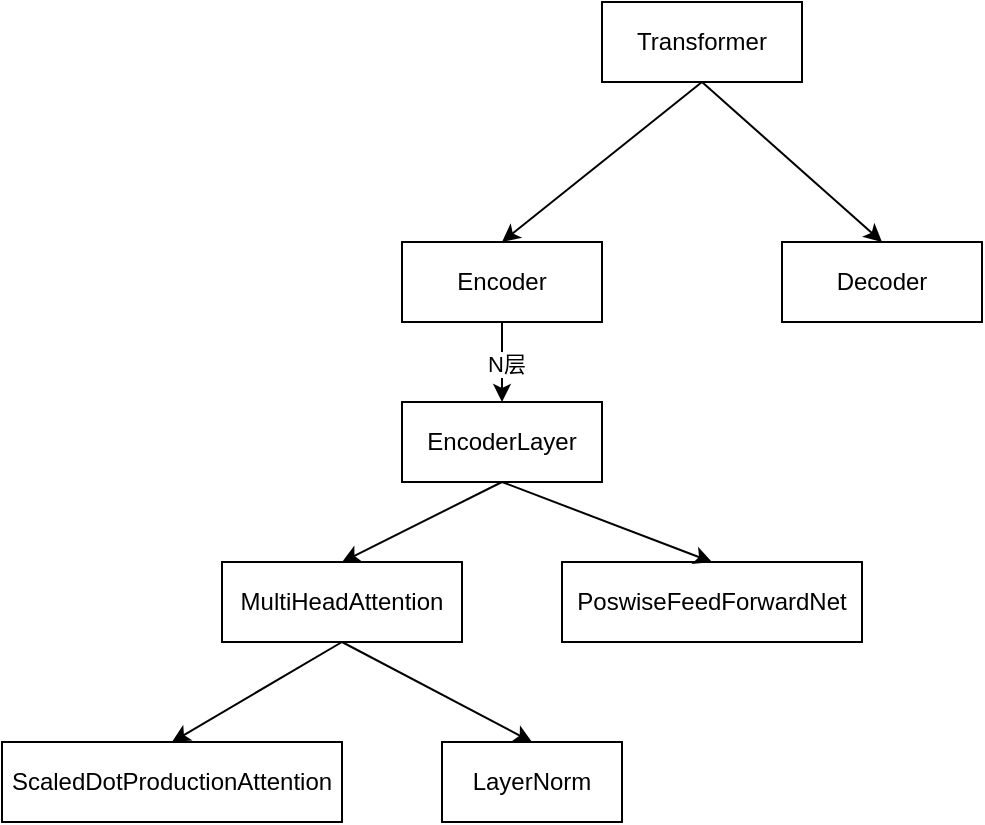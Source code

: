 <mxfile>
    <diagram id="X0fc3goPPjrZNL-eT2hu" name="Page-1">
        <mxGraphModel dx="1949" dy="618" grid="1" gridSize="10" guides="1" tooltips="1" connect="1" arrows="1" fold="1" page="1" pageScale="1" pageWidth="827" pageHeight="1169" math="0" shadow="0">
            <root>
                <mxCell id="0"/>
                <mxCell id="1" parent="0"/>
                <mxCell id="5" style="edgeStyle=none;html=1;exitX=0.5;exitY=1;exitDx=0;exitDy=0;entryX=0.5;entryY=0;entryDx=0;entryDy=0;" edge="1" parent="1" source="2" target="3">
                    <mxGeometry relative="1" as="geometry"/>
                </mxCell>
                <mxCell id="11" value="N层" style="edgeLabel;html=1;align=center;verticalAlign=middle;resizable=0;points=[];" vertex="1" connectable="0" parent="5">
                    <mxGeometry x="0.05" y="2" relative="1" as="geometry">
                        <mxPoint as="offset"/>
                    </mxGeometry>
                </mxCell>
                <mxCell id="2" value="Encoder" style="rounded=0;whiteSpace=wrap;html=1;" vertex="1" parent="1">
                    <mxGeometry x="100" y="200" width="100" height="40" as="geometry"/>
                </mxCell>
                <mxCell id="3" value="EncoderLayer" style="rounded=0;whiteSpace=wrap;html=1;" vertex="1" parent="1">
                    <mxGeometry x="100" y="280" width="100" height="40" as="geometry"/>
                </mxCell>
                <mxCell id="6" value="Transformer" style="rounded=0;whiteSpace=wrap;html=1;" vertex="1" parent="1">
                    <mxGeometry x="200" y="80" width="100" height="40" as="geometry"/>
                </mxCell>
                <mxCell id="7" style="edgeStyle=none;html=1;exitX=0.5;exitY=1;exitDx=0;exitDy=0;entryX=0.5;entryY=0;entryDx=0;entryDy=0;" edge="1" parent="1" source="6" target="2">
                    <mxGeometry relative="1" as="geometry">
                        <mxPoint x="160" y="250" as="sourcePoint"/>
                        <mxPoint x="160" y="290" as="targetPoint"/>
                    </mxGeometry>
                </mxCell>
                <mxCell id="8" value="Decoder" style="rounded=0;whiteSpace=wrap;html=1;" vertex="1" parent="1">
                    <mxGeometry x="290" y="200" width="100" height="40" as="geometry"/>
                </mxCell>
                <mxCell id="9" style="edgeStyle=none;html=1;exitX=0.5;exitY=1;exitDx=0;exitDy=0;entryX=0.5;entryY=0;entryDx=0;entryDy=0;" edge="1" parent="1" source="6" target="8">
                    <mxGeometry relative="1" as="geometry">
                        <mxPoint x="260" y="130" as="sourcePoint"/>
                        <mxPoint x="160" y="210" as="targetPoint"/>
                    </mxGeometry>
                </mxCell>
                <mxCell id="10" value="MultiHeadAttention" style="rounded=0;whiteSpace=wrap;html=1;" vertex="1" parent="1">
                    <mxGeometry x="10" y="360" width="120" height="40" as="geometry"/>
                </mxCell>
                <mxCell id="13" value="PoswiseFeedForwardNet" style="rounded=0;whiteSpace=wrap;html=1;" vertex="1" parent="1">
                    <mxGeometry x="180" y="360" width="150" height="40" as="geometry"/>
                </mxCell>
                <mxCell id="14" style="edgeStyle=none;html=1;exitX=0.5;exitY=1;exitDx=0;exitDy=0;entryX=0.5;entryY=0;entryDx=0;entryDy=0;" edge="1" parent="1" source="3" target="10">
                    <mxGeometry relative="1" as="geometry">
                        <mxPoint x="260" y="130" as="sourcePoint"/>
                        <mxPoint x="160" y="210" as="targetPoint"/>
                    </mxGeometry>
                </mxCell>
                <mxCell id="15" style="edgeStyle=none;html=1;exitX=0.5;exitY=1;exitDx=0;exitDy=0;entryX=0.5;entryY=0;entryDx=0;entryDy=0;" edge="1" parent="1" source="3" target="13">
                    <mxGeometry relative="1" as="geometry">
                        <mxPoint x="160" y="330" as="sourcePoint"/>
                        <mxPoint x="90" y="370" as="targetPoint"/>
                    </mxGeometry>
                </mxCell>
                <mxCell id="16" value="ScaledDotProductionAttention" style="rounded=0;whiteSpace=wrap;html=1;" vertex="1" parent="1">
                    <mxGeometry x="-100" y="450" width="170" height="40" as="geometry"/>
                </mxCell>
                <mxCell id="17" style="edgeStyle=none;html=1;exitX=0.5;exitY=1;exitDx=0;exitDy=0;entryX=0.5;entryY=0;entryDx=0;entryDy=0;" edge="1" parent="1" source="10" target="16">
                    <mxGeometry relative="1" as="geometry">
                        <mxPoint x="160" y="330" as="sourcePoint"/>
                        <mxPoint x="80" y="370" as="targetPoint"/>
                    </mxGeometry>
                </mxCell>
                <mxCell id="18" value="LayerNorm" style="rounded=0;whiteSpace=wrap;html=1;" vertex="1" parent="1">
                    <mxGeometry x="120" y="450" width="90" height="40" as="geometry"/>
                </mxCell>
                <mxCell id="19" style="edgeStyle=none;html=1;exitX=0.5;exitY=1;exitDx=0;exitDy=0;entryX=0.5;entryY=0;entryDx=0;entryDy=0;" edge="1" parent="1" source="10" target="18">
                    <mxGeometry relative="1" as="geometry">
                        <mxPoint x="80" y="410" as="sourcePoint"/>
                        <mxPoint x="-25" y="460" as="targetPoint"/>
                    </mxGeometry>
                </mxCell>
            </root>
        </mxGraphModel>
    </diagram>
</mxfile>